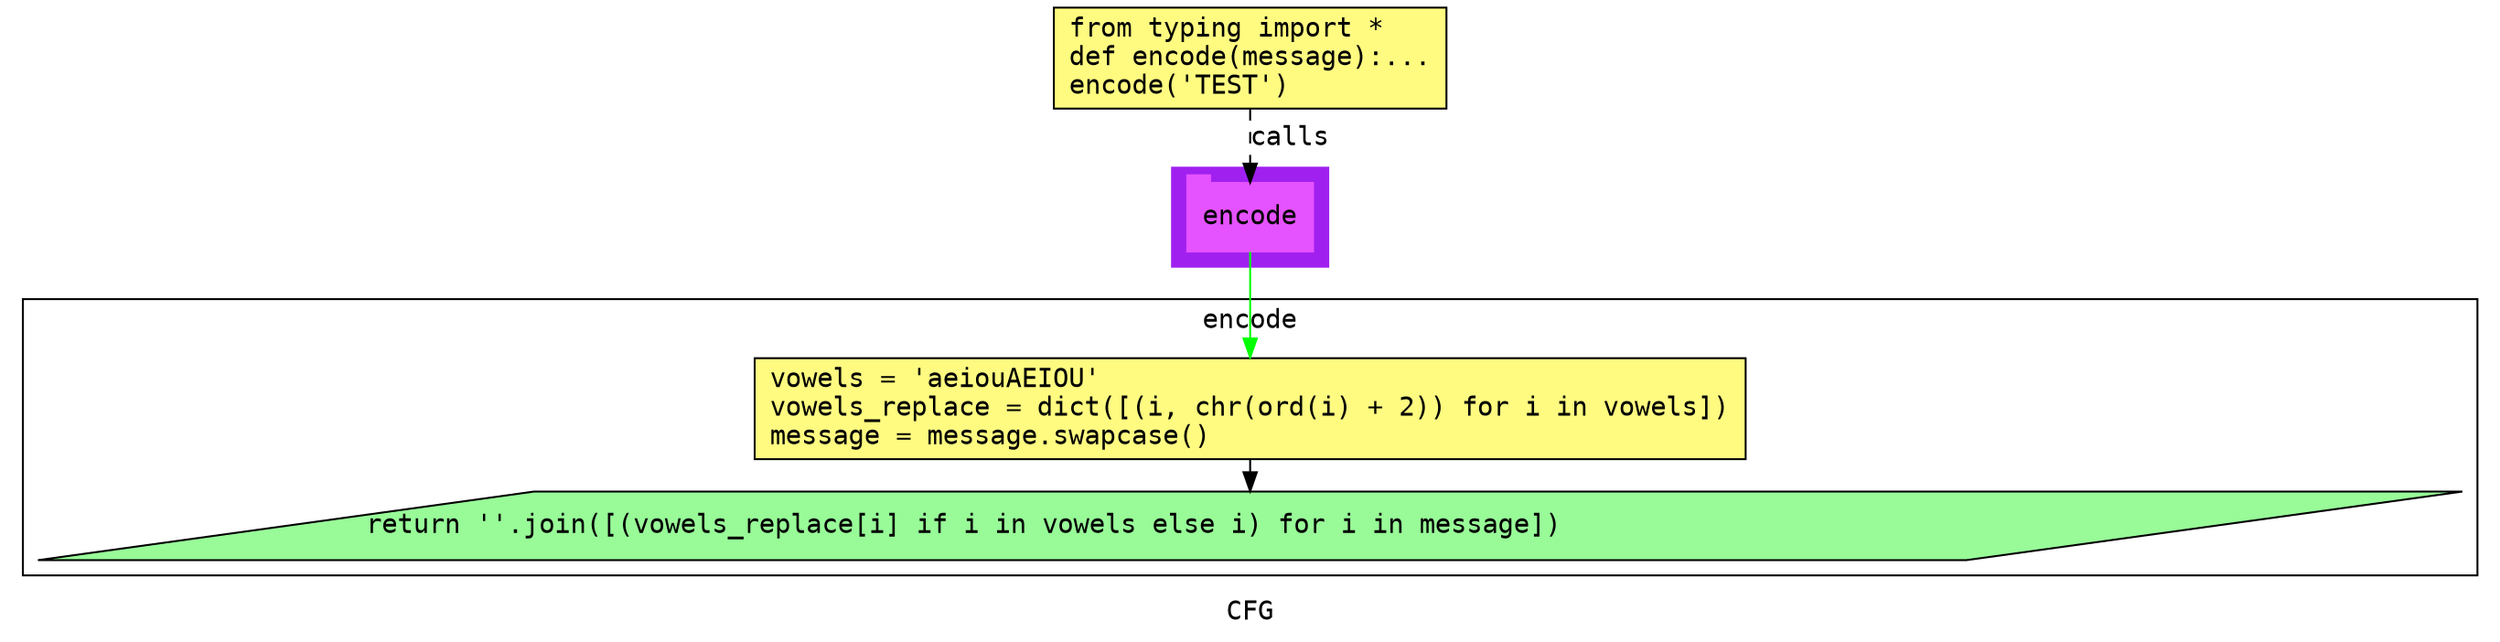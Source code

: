 digraph cluster798CFG {
	graph [bb="0,0,1260,329",
		compound=True,
		fontname="DejaVu Sans Mono",
		label=CFG,
		lheight=0.21,
		lp="630,11.5",
		lwidth=0.35,
		pack=False,
		rankdir=TB,
		ranksep=0.02
	];
	node [fontname="DejaVu Sans Mono",
		label="\N"
	];
	edge [fontname="DejaVu Sans Mono"];
	subgraph cluster_1 {
		graph [bb="589,193,671,245",
			color=purple,
			compound=true,
			fontname="DejaVu Sans Mono",
			label="",
			rankdir=TB,
			ranksep=0.02,
			shape=tab,
			style=filled
		];
		node [fontname="DejaVu Sans Mono"];
		edge [fontname="DejaVu Sans Mono"];
		11	[color="#E552FF",
			height=0.5,
			label=encode,
			linenum="[8]",
			pos="630,219",
			shape=tab,
			style=filled,
			width=0.91667];
	}
	subgraph cluster2encode {
		graph [bb="8,31,1252,176",
			compound=True,
			fontname="DejaVu Sans Mono",
			label=encode,
			lheight=0.21,
			lp="630,164.5",
			lwidth=0.69,
			pack=False,
			rankdir=TB,
			ranksep=0.02
		];
		node [fontname="DejaVu Sans Mono"];
		edge [fontname="DejaVu Sans Mono"];
		subgraph cluster_3 {
			graph [color=purple,
				compound=true,
				fontname="DejaVu Sans Mono",
				label="",
				rankdir=TB,
				ranksep=0.02,
				shape=tab,
				style=filled
			];
			node [fontname="DejaVu Sans Mono"];
			edge [fontname="DejaVu Sans Mono"];
		}
		3	[fillcolor="#FFFB81",
			height=0.73611,
			label="vowels = 'aeiouAEIOU'\lvowels_replace = dict([(i, chr(ord(i) + 2)) for i in vowels])\lmessage = message.swapcase()\l",
			linenum="[3, 4, 5]",
			pos="630,118.5",
			shape=rectangle,
			style="filled,solid",
			width=7.2222];
		8	[fillcolor="#98fb98",
			height=0.5,
			label="return ''.join([(vowels_replace[i] if i in vowels else i) for i in message])\l",
			linenum="[6]",
			pos="630,57",
			shape=parallelogram,
			style="filled,solid",
			width=17.047];
		3 -> 8	[color=black,
			pos="e,630,75.14 630,91.921 630,89.707 630,87.461 630,85.233"];
	}
	1	[fillcolor="#FFFB81",
		height=0.73611,
		label="from typing import *\ldef encode(message):...\lencode('TEST')\l",
		linenum="[1]",
		pos="630,302.5",
		shape=rectangle,
		style="filled,solid",
		width=2.8611];
	1 -> 11	[label=calls,
		lp="651,260.5",
		pos="e,630,237.13 630,275.71 630,266.66 630,256.47 630,247.3",
		style=dashed];
	11 -> 3	[color=green,
		pos="e,630,145.34 630,200.84 630,188.39 630,171.1 630,155.65"];
}
